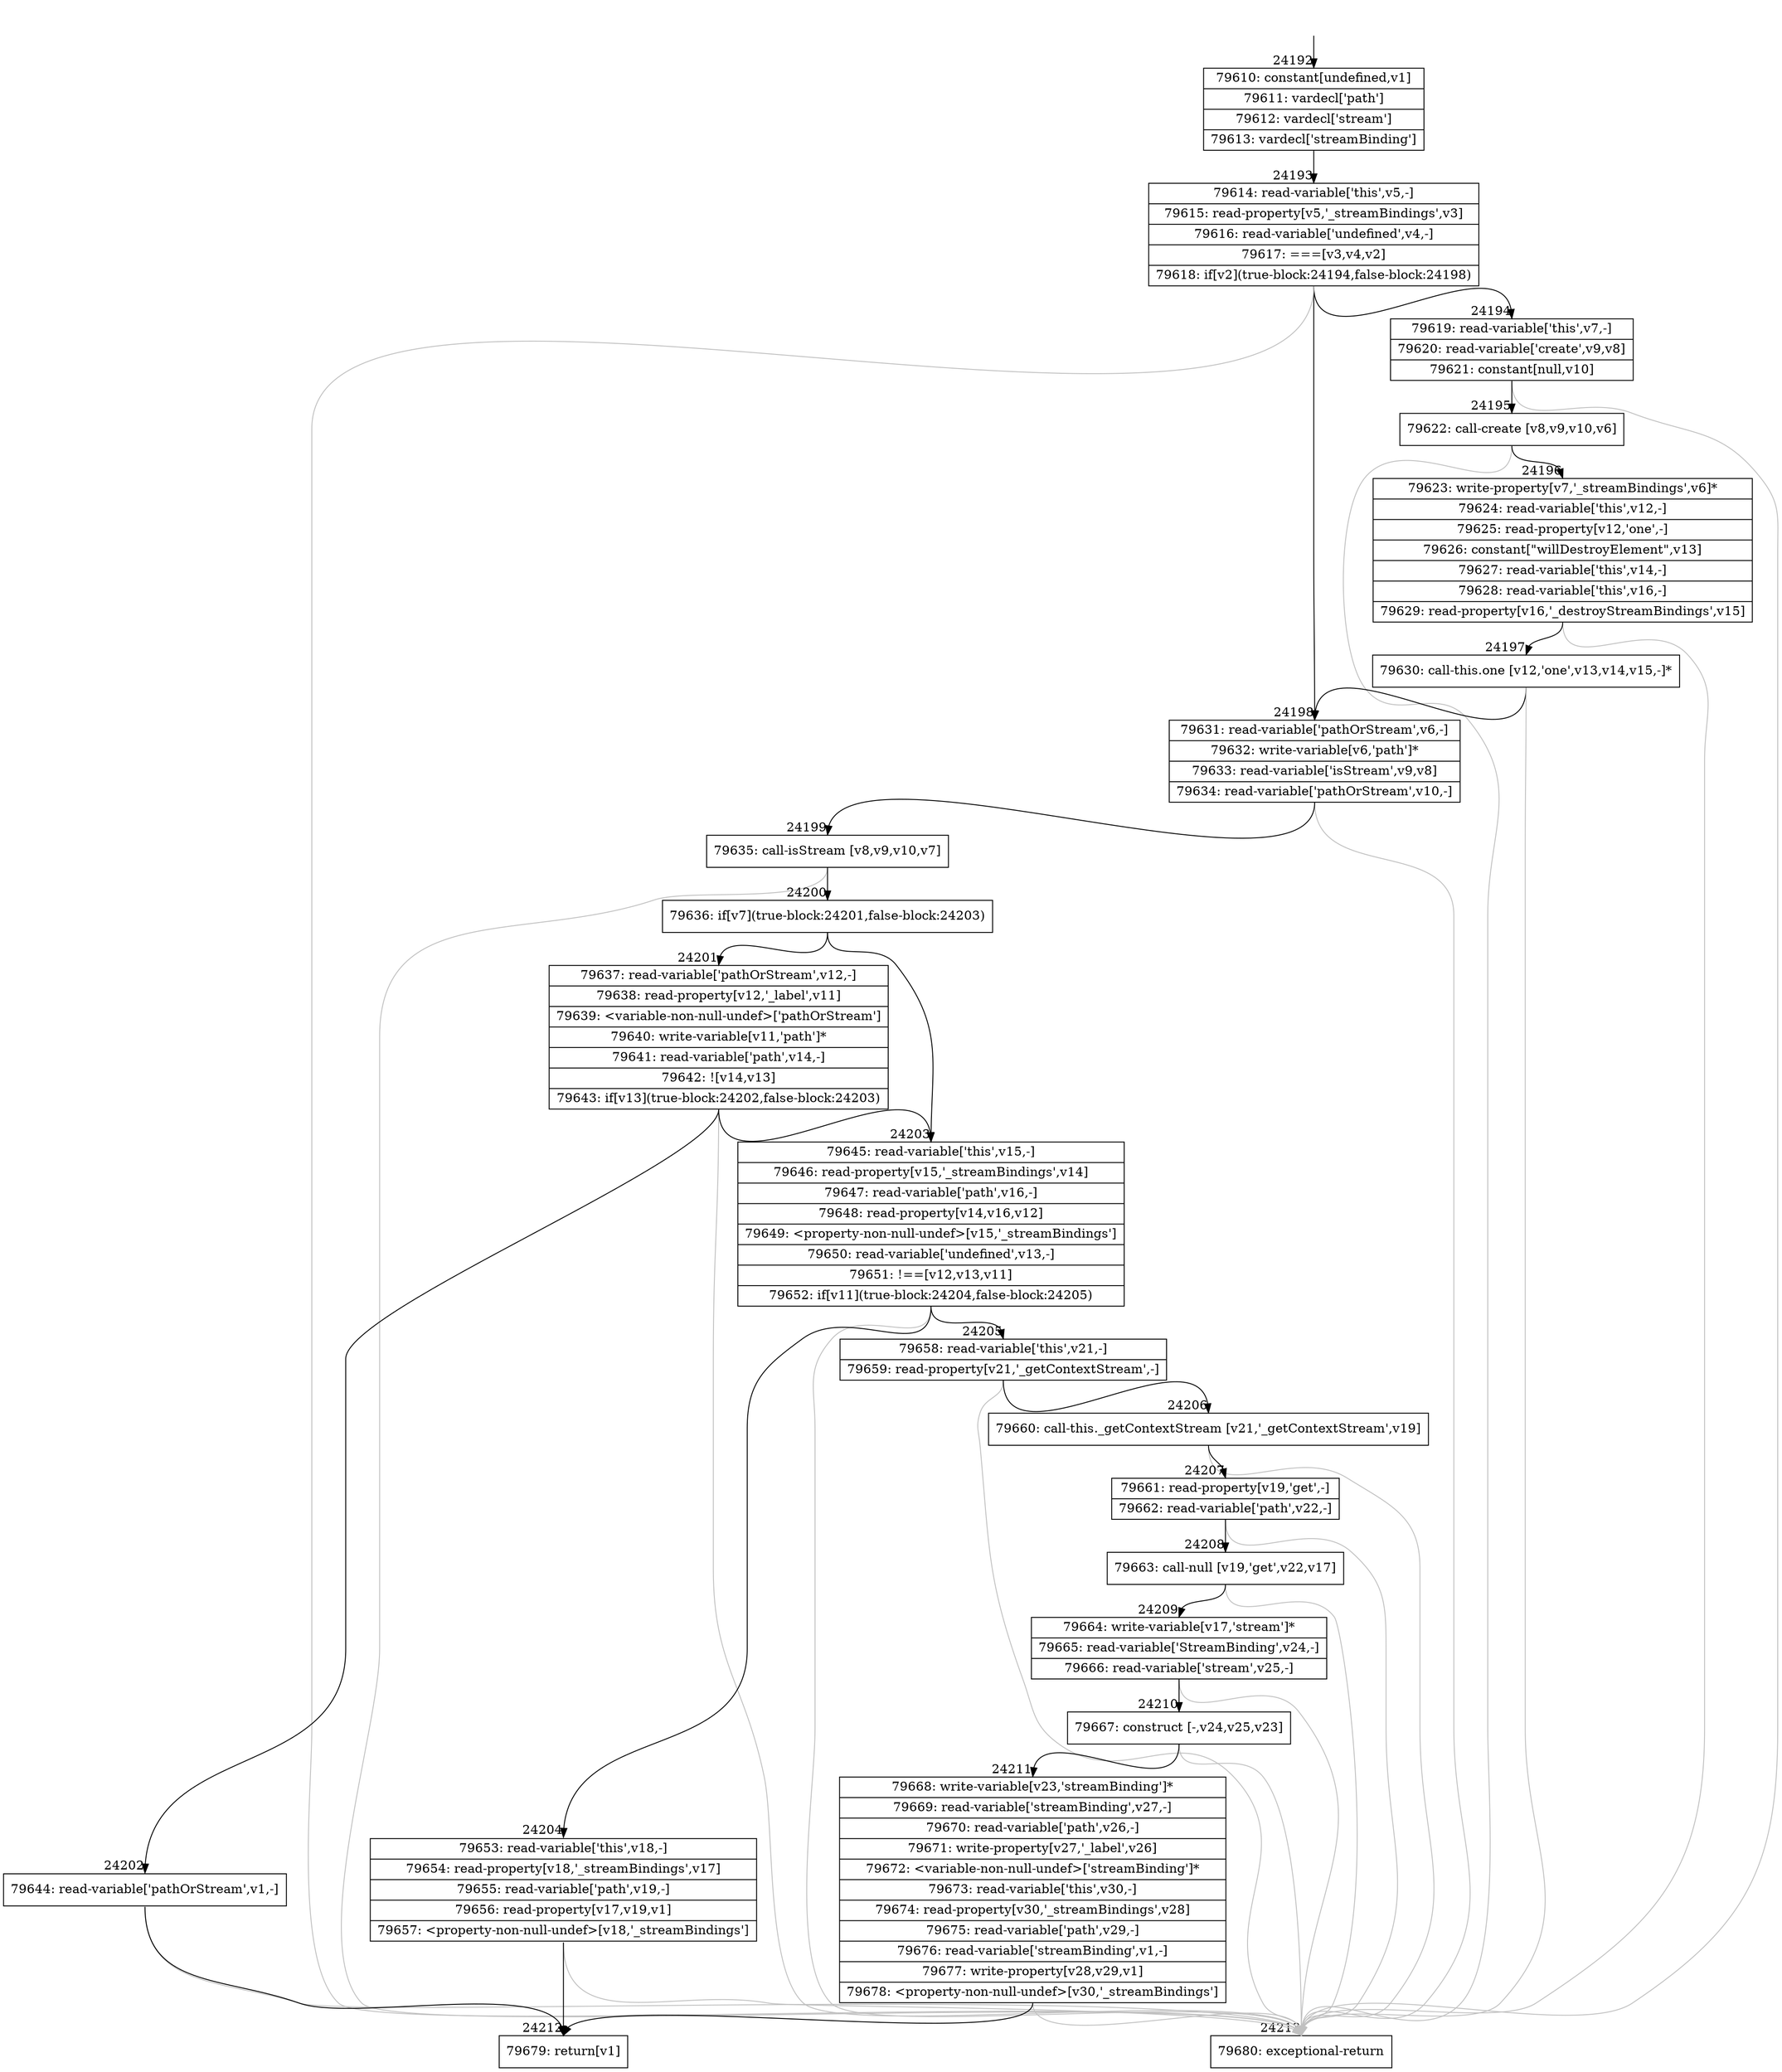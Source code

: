 digraph {
rankdir="TD"
BB_entry2120[shape=none,label=""];
BB_entry2120 -> BB24192 [tailport=s, headport=n, headlabel="    24192"]
BB24192 [shape=record label="{79610: constant[undefined,v1]|79611: vardecl['path']|79612: vardecl['stream']|79613: vardecl['streamBinding']}" ] 
BB24192 -> BB24193 [tailport=s, headport=n, headlabel="      24193"]
BB24193 [shape=record label="{79614: read-variable['this',v5,-]|79615: read-property[v5,'_streamBindings',v3]|79616: read-variable['undefined',v4,-]|79617: ===[v3,v4,v2]|79618: if[v2](true-block:24194,false-block:24198)}" ] 
BB24193 -> BB24194 [tailport=s, headport=n, headlabel="      24194"]
BB24193 -> BB24198 [tailport=s, headport=n, headlabel="      24198"]
BB24193 -> BB24213 [tailport=s, headport=n, color=gray, headlabel="      24213"]
BB24194 [shape=record label="{79619: read-variable['this',v7,-]|79620: read-variable['create',v9,v8]|79621: constant[null,v10]}" ] 
BB24194 -> BB24195 [tailport=s, headport=n, headlabel="      24195"]
BB24194 -> BB24213 [tailport=s, headport=n, color=gray]
BB24195 [shape=record label="{79622: call-create [v8,v9,v10,v6]}" ] 
BB24195 -> BB24196 [tailport=s, headport=n, headlabel="      24196"]
BB24195 -> BB24213 [tailport=s, headport=n, color=gray]
BB24196 [shape=record label="{79623: write-property[v7,'_streamBindings',v6]*|79624: read-variable['this',v12,-]|79625: read-property[v12,'one',-]|79626: constant[\"willDestroyElement\",v13]|79627: read-variable['this',v14,-]|79628: read-variable['this',v16,-]|79629: read-property[v16,'_destroyStreamBindings',v15]}" ] 
BB24196 -> BB24197 [tailport=s, headport=n, headlabel="      24197"]
BB24196 -> BB24213 [tailport=s, headport=n, color=gray]
BB24197 [shape=record label="{79630: call-this.one [v12,'one',v13,v14,v15,-]*}" ] 
BB24197 -> BB24198 [tailport=s, headport=n]
BB24197 -> BB24213 [tailport=s, headport=n, color=gray]
BB24198 [shape=record label="{79631: read-variable['pathOrStream',v6,-]|79632: write-variable[v6,'path']*|79633: read-variable['isStream',v9,v8]|79634: read-variable['pathOrStream',v10,-]}" ] 
BB24198 -> BB24199 [tailport=s, headport=n, headlabel="      24199"]
BB24198 -> BB24213 [tailport=s, headport=n, color=gray]
BB24199 [shape=record label="{79635: call-isStream [v8,v9,v10,v7]}" ] 
BB24199 -> BB24200 [tailport=s, headport=n, headlabel="      24200"]
BB24199 -> BB24213 [tailport=s, headport=n, color=gray]
BB24200 [shape=record label="{79636: if[v7](true-block:24201,false-block:24203)}" ] 
BB24200 -> BB24201 [tailport=s, headport=n, headlabel="      24201"]
BB24200 -> BB24203 [tailport=s, headport=n, headlabel="      24203"]
BB24201 [shape=record label="{79637: read-variable['pathOrStream',v12,-]|79638: read-property[v12,'_label',v11]|79639: \<variable-non-null-undef\>['pathOrStream']|79640: write-variable[v11,'path']*|79641: read-variable['path',v14,-]|79642: ![v14,v13]|79643: if[v13](true-block:24202,false-block:24203)}" ] 
BB24201 -> BB24202 [tailport=s, headport=n, headlabel="      24202"]
BB24201 -> BB24203 [tailport=s, headport=n]
BB24201 -> BB24213 [tailport=s, headport=n, color=gray]
BB24202 [shape=record label="{79644: read-variable['pathOrStream',v1,-]}" ] 
BB24202 -> BB24212 [tailport=s, headport=n, headlabel="      24212"]
BB24202 -> BB24213 [tailport=s, headport=n, color=gray]
BB24203 [shape=record label="{79645: read-variable['this',v15,-]|79646: read-property[v15,'_streamBindings',v14]|79647: read-variable['path',v16,-]|79648: read-property[v14,v16,v12]|79649: \<property-non-null-undef\>[v15,'_streamBindings']|79650: read-variable['undefined',v13,-]|79651: !==[v12,v13,v11]|79652: if[v11](true-block:24204,false-block:24205)}" ] 
BB24203 -> BB24204 [tailport=s, headport=n, headlabel="      24204"]
BB24203 -> BB24205 [tailport=s, headport=n, headlabel="      24205"]
BB24203 -> BB24213 [tailport=s, headport=n, color=gray]
BB24204 [shape=record label="{79653: read-variable['this',v18,-]|79654: read-property[v18,'_streamBindings',v17]|79655: read-variable['path',v19,-]|79656: read-property[v17,v19,v1]|79657: \<property-non-null-undef\>[v18,'_streamBindings']}" ] 
BB24204 -> BB24212 [tailport=s, headport=n]
BB24204 -> BB24213 [tailport=s, headport=n, color=gray]
BB24205 [shape=record label="{79658: read-variable['this',v21,-]|79659: read-property[v21,'_getContextStream',-]}" ] 
BB24205 -> BB24206 [tailport=s, headport=n, headlabel="      24206"]
BB24205 -> BB24213 [tailport=s, headport=n, color=gray]
BB24206 [shape=record label="{79660: call-this._getContextStream [v21,'_getContextStream',v19]}" ] 
BB24206 -> BB24207 [tailport=s, headport=n, headlabel="      24207"]
BB24206 -> BB24213 [tailport=s, headport=n, color=gray]
BB24207 [shape=record label="{79661: read-property[v19,'get',-]|79662: read-variable['path',v22,-]}" ] 
BB24207 -> BB24208 [tailport=s, headport=n, headlabel="      24208"]
BB24207 -> BB24213 [tailport=s, headport=n, color=gray]
BB24208 [shape=record label="{79663: call-null [v19,'get',v22,v17]}" ] 
BB24208 -> BB24209 [tailport=s, headport=n, headlabel="      24209"]
BB24208 -> BB24213 [tailport=s, headport=n, color=gray]
BB24209 [shape=record label="{79664: write-variable[v17,'stream']*|79665: read-variable['StreamBinding',v24,-]|79666: read-variable['stream',v25,-]}" ] 
BB24209 -> BB24210 [tailport=s, headport=n, headlabel="      24210"]
BB24209 -> BB24213 [tailport=s, headport=n, color=gray]
BB24210 [shape=record label="{79667: construct [-,v24,v25,v23]}" ] 
BB24210 -> BB24211 [tailport=s, headport=n, headlabel="      24211"]
BB24210 -> BB24213 [tailport=s, headport=n, color=gray]
BB24211 [shape=record label="{79668: write-variable[v23,'streamBinding']*|79669: read-variable['streamBinding',v27,-]|79670: read-variable['path',v26,-]|79671: write-property[v27,'_label',v26]|79672: \<variable-non-null-undef\>['streamBinding']*|79673: read-variable['this',v30,-]|79674: read-property[v30,'_streamBindings',v28]|79675: read-variable['path',v29,-]|79676: read-variable['streamBinding',v1,-]|79677: write-property[v28,v29,v1]|79678: \<property-non-null-undef\>[v30,'_streamBindings']}" ] 
BB24211 -> BB24212 [tailport=s, headport=n]
BB24211 -> BB24213 [tailport=s, headport=n, color=gray]
BB24212 [shape=record label="{79679: return[v1]}" ] 
BB24213 [shape=record label="{79680: exceptional-return}" ] 
//#$~ 45701
}
